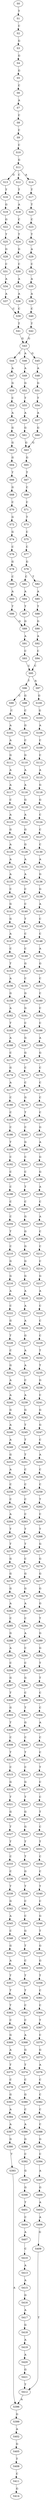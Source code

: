 strict digraph  {
	S0 -> S1 [ label = T ];
	S1 -> S2 [ label = C ];
	S2 -> S3 [ label = G ];
	S3 -> S4 [ label = G ];
	S4 -> S5 [ label = G ];
	S5 -> S6 [ label = C ];
	S6 -> S7 [ label = A ];
	S7 -> S8 [ label = C ];
	S8 -> S9 [ label = C ];
	S9 -> S10 [ label = C ];
	S10 -> S11 [ label = G ];
	S11 -> S12 [ label = C ];
	S11 -> S13 [ label = G ];
	S11 -> S14 [ label = A ];
	S12 -> S15 [ label = T ];
	S13 -> S16 [ label = T ];
	S14 -> S17 [ label = T ];
	S15 -> S18 [ label = A ];
	S16 -> S19 [ label = G ];
	S17 -> S20 [ label = T ];
	S18 -> S21 [ label = C ];
	S19 -> S22 [ label = G ];
	S20 -> S23 [ label = C ];
	S21 -> S24 [ label = T ];
	S22 -> S25 [ label = T ];
	S23 -> S26 [ label = T ];
	S24 -> S27 [ label = G ];
	S25 -> S28 [ label = G ];
	S26 -> S29 [ label = A ];
	S27 -> S30 [ label = C ];
	S28 -> S31 [ label = C ];
	S29 -> S32 [ label = C ];
	S30 -> S33 [ label = A ];
	S31 -> S34 [ label = A ];
	S32 -> S35 [ label = A ];
	S33 -> S36 [ label = A ];
	S34 -> S37 [ label = A ];
	S35 -> S38 [ label = A ];
	S36 -> S39 [ label = C ];
	S37 -> S39 [ label = C ];
	S38 -> S40 [ label = C ];
	S39 -> S41 [ label = T ];
	S40 -> S42 [ label = T ];
	S41 -> S43 [ label = G ];
	S42 -> S43 [ label = G ];
	S43 -> S44 [ label = C ];
	S43 -> S45 [ label = G ];
	S43 -> S46 [ label = A ];
	S44 -> S47 [ label = A ];
	S45 -> S48 [ label = A ];
	S46 -> S49 [ label = A ];
	S47 -> S50 [ label = G ];
	S48 -> S51 [ label = G ];
	S49 -> S52 [ label = G ];
	S50 -> S53 [ label = C ];
	S51 -> S54 [ label = T ];
	S52 -> S55 [ label = T ];
	S53 -> S56 [ label = A ];
	S54 -> S57 [ label = A ];
	S55 -> S58 [ label = A ];
	S56 -> S59 [ label = G ];
	S57 -> S60 [ label = G ];
	S58 -> S61 [ label = G ];
	S59 -> S62 [ label = G ];
	S60 -> S63 [ label = G ];
	S61 -> S63 [ label = G ];
	S62 -> S64 [ label = G ];
	S63 -> S65 [ label = G ];
	S64 -> S66 [ label = T ];
	S65 -> S67 [ label = T ];
	S66 -> S68 [ label = G ];
	S67 -> S69 [ label = C ];
	S68 -> S70 [ label = C ];
	S69 -> S71 [ label = C ];
	S70 -> S72 [ label = G ];
	S71 -> S73 [ label = T ];
	S72 -> S74 [ label = G ];
	S73 -> S75 [ label = C ];
	S74 -> S76 [ label = C ];
	S75 -> S77 [ label = C ];
	S76 -> S78 [ label = G ];
	S77 -> S79 [ label = G ];
	S78 -> S80 [ label = C ];
	S79 -> S81 [ label = C ];
	S79 -> S82 [ label = T ];
	S80 -> S83 [ label = A ];
	S81 -> S84 [ label = A ];
	S82 -> S85 [ label = A ];
	S83 -> S86 [ label = T ];
	S84 -> S87 [ label = T ];
	S85 -> S88 [ label = T ];
	S86 -> S89 [ label = G ];
	S87 -> S89 [ label = G ];
	S88 -> S90 [ label = G ];
	S89 -> S91 [ label = A ];
	S90 -> S92 [ label = A ];
	S91 -> S93 [ label = C ];
	S92 -> S94 [ label = C ];
	S93 -> S95 [ label = C ];
	S94 -> S95 [ label = C ];
	S95 -> S96 [ label = T ];
	S95 -> S97 [ label = A ];
	S96 -> S98 [ label = G ];
	S96 -> S99 [ label = C ];
	S97 -> S100 [ label = G ];
	S98 -> S101 [ label = C ];
	S99 -> S102 [ label = C ];
	S100 -> S103 [ label = G ];
	S101 -> S104 [ label = G ];
	S102 -> S105 [ label = A ];
	S103 -> S106 [ label = A ];
	S104 -> S107 [ label = C ];
	S105 -> S108 [ label = A ];
	S106 -> S109 [ label = C ];
	S107 -> S110 [ label = G ];
	S108 -> S111 [ label = G ];
	S109 -> S112 [ label = C ];
	S110 -> S113 [ label = A ];
	S111 -> S114 [ label = A ];
	S112 -> S115 [ label = A ];
	S113 -> S116 [ label = A ];
	S114 -> S117 [ label = A ];
	S115 -> S118 [ label = G ];
	S116 -> S119 [ label = G ];
	S117 -> S120 [ label = C ];
	S118 -> S121 [ label = G ];
	S119 -> S122 [ label = A ];
	S120 -> S123 [ label = A ];
	S121 -> S124 [ label = C ];
	S122 -> S125 [ label = G ];
	S123 -> S126 [ label = G ];
	S124 -> S127 [ label = C ];
	S125 -> S128 [ label = G ];
	S126 -> S129 [ label = A ];
	S127 -> S130 [ label = C ];
	S128 -> S131 [ label = A ];
	S129 -> S132 [ label = A ];
	S130 -> S133 [ label = A ];
	S131 -> S134 [ label = A ];
	S132 -> S135 [ label = A ];
	S133 -> S136 [ label = G ];
	S134 -> S137 [ label = C ];
	S135 -> S138 [ label = C ];
	S136 -> S139 [ label = G ];
	S137 -> S140 [ label = C ];
	S138 -> S141 [ label = G ];
	S139 -> S142 [ label = A ];
	S140 -> S143 [ label = T ];
	S141 -> S144 [ label = G ];
	S142 -> S145 [ label = C ];
	S143 -> S146 [ label = C ];
	S144 -> S147 [ label = A ];
	S145 -> S148 [ label = C ];
	S146 -> S149 [ label = C ];
	S147 -> S150 [ label = C ];
	S148 -> S151 [ label = A ];
	S149 -> S152 [ label = G ];
	S150 -> S153 [ label = T ];
	S151 -> S154 [ label = G ];
	S152 -> S155 [ label = C ];
	S153 -> S156 [ label = A ];
	S154 -> S157 [ label = C ];
	S155 -> S158 [ label = G ];
	S156 -> S159 [ label = G ];
	S157 -> S160 [ label = C ];
	S158 -> S161 [ label = G ];
	S159 -> S162 [ label = A ];
	S160 -> S163 [ label = C ];
	S161 -> S164 [ label = C ];
	S162 -> S165 [ label = T ];
	S163 -> S166 [ label = C ];
	S164 -> S167 [ label = G ];
	S165 -> S168 [ label = A ];
	S166 -> S169 [ label = A ];
	S167 -> S170 [ label = G ];
	S168 -> S171 [ label = C ];
	S169 -> S172 [ label = G ];
	S170 -> S173 [ label = C ];
	S171 -> S174 [ label = G ];
	S172 -> S175 [ label = C ];
	S173 -> S176 [ label = C ];
	S174 -> S177 [ label = A ];
	S175 -> S178 [ label = C ];
	S176 -> S179 [ label = G ];
	S177 -> S180 [ label = C ];
	S178 -> S181 [ label = C ];
	S179 -> S182 [ label = T ];
	S180 -> S183 [ label = C ];
	S181 -> S184 [ label = C ];
	S182 -> S185 [ label = C ];
	S183 -> S186 [ label = C ];
	S184 -> S187 [ label = G ];
	S185 -> S188 [ label = G ];
	S186 -> S189 [ label = T ];
	S187 -> S190 [ label = A ];
	S188 -> S191 [ label = C ];
	S189 -> S192 [ label = C ];
	S190 -> S193 [ label = G ];
	S191 -> S194 [ label = C ];
	S192 -> S195 [ label = C ];
	S193 -> S196 [ label = G ];
	S194 -> S197 [ label = T ];
	S195 -> S198 [ label = C ];
	S196 -> S199 [ label = A ];
	S197 -> S200 [ label = C ];
	S198 -> S201 [ label = C ];
	S199 -> S202 [ label = C ];
	S200 -> S203 [ label = G ];
	S201 -> S204 [ label = C ];
	S202 -> S205 [ label = A ];
	S203 -> S206 [ label = G ];
	S204 -> S207 [ label = T ];
	S205 -> S208 [ label = C ];
	S206 -> S209 [ label = G ];
	S207 -> S210 [ label = C ];
	S208 -> S211 [ label = C ];
	S209 -> S212 [ label = G ];
	S210 -> S213 [ label = G ];
	S211 -> S214 [ label = C ];
	S212 -> S215 [ label = G ];
	S213 -> S216 [ label = G ];
	S214 -> S217 [ label = G ];
	S215 -> S218 [ label = A ];
	S216 -> S219 [ label = A ];
	S217 -> S220 [ label = A ];
	S218 -> S221 [ label = A ];
	S219 -> S222 [ label = C ];
	S220 -> S223 [ label = C ];
	S221 -> S224 [ label = A ];
	S222 -> S225 [ label = G ];
	S223 -> S226 [ label = C ];
	S224 -> S227 [ label = G ];
	S225 -> S228 [ label = T ];
	S226 -> S229 [ label = C ];
	S227 -> S230 [ label = A ];
	S228 -> S231 [ label = C ];
	S229 -> S232 [ label = T ];
	S230 -> S233 [ label = A ];
	S231 -> S234 [ label = G ];
	S232 -> S235 [ label = T ];
	S233 -> S236 [ label = C ];
	S234 -> S237 [ label = A ];
	S235 -> S238 [ label = G ];
	S236 -> S239 [ label = A ];
	S237 -> S240 [ label = A ];
	S238 -> S241 [ label = C ];
	S239 -> S242 [ label = G ];
	S240 -> S243 [ label = G ];
	S241 -> S244 [ label = G ];
	S242 -> S245 [ label = T ];
	S243 -> S246 [ label = A ];
	S244 -> S247 [ label = G ];
	S245 -> S248 [ label = T ];
	S246 -> S249 [ label = A ];
	S247 -> S250 [ label = C ];
	S248 -> S251 [ label = T ];
	S249 -> S252 [ label = G ];
	S250 -> S253 [ label = A ];
	S251 -> S254 [ label = C ];
	S252 -> S255 [ label = A ];
	S253 -> S256 [ label = C ];
	S254 -> S257 [ label = C ];
	S255 -> S258 [ label = C ];
	S256 -> S259 [ label = C ];
	S257 -> S260 [ label = C ];
	S258 -> S261 [ label = C ];
	S259 -> S262 [ label = T ];
	S260 -> S263 [ label = C ];
	S261 -> S264 [ label = A ];
	S262 -> S265 [ label = C ];
	S263 -> S266 [ label = T ];
	S264 -> S267 [ label = T ];
	S265 -> S268 [ label = T ];
	S266 -> S269 [ label = T ];
	S267 -> S270 [ label = T ];
	S268 -> S271 [ label = G ];
	S269 -> S272 [ label = C ];
	S270 -> S273 [ label = G ];
	S271 -> S274 [ label = G ];
	S272 -> S275 [ label = G ];
	S273 -> S276 [ label = G ];
	S274 -> S277 [ label = G ];
	S275 -> S278 [ label = G ];
	S276 -> S279 [ label = G ];
	S277 -> S280 [ label = G ];
	S278 -> S281 [ label = A ];
	S279 -> S282 [ label = A ];
	S280 -> S283 [ label = G ];
	S281 -> S284 [ label = C ];
	S282 -> S285 [ label = C ];
	S283 -> S286 [ label = T ];
	S284 -> S287 [ label = A ];
	S285 -> S288 [ label = G ];
	S286 -> S289 [ label = G ];
	S287 -> S290 [ label = C ];
	S288 -> S291 [ label = A ];
	S289 -> S292 [ label = G ];
	S290 -> S293 [ label = C ];
	S291 -> S294 [ label = C ];
	S292 -> S295 [ label = T ];
	S293 -> S296 [ label = G ];
	S294 -> S297 [ label = G ];
	S295 -> S298 [ label = T ];
	S296 -> S299 [ label = C ];
	S297 -> S300 [ label = T ];
	S298 -> S301 [ label = C ];
	S299 -> S302 [ label = T ];
	S300 -> S303 [ label = G ];
	S301 -> S304 [ label = C ];
	S302 -> S305 [ label = G ];
	S303 -> S306 [ label = T ];
	S304 -> S307 [ label = A ];
	S305 -> S308 [ label = C ];
	S306 -> S309 [ label = C ];
	S307 -> S310 [ label = C ];
	S308 -> S311 [ label = T ];
	S309 -> S312 [ label = T ];
	S310 -> S313 [ label = C ];
	S311 -> S314 [ label = C ];
	S312 -> S315 [ label = C ];
	S313 -> S316 [ label = T ];
	S314 -> S317 [ label = G ];
	S315 -> S318 [ label = G ];
	S316 -> S319 [ label = C ];
	S317 -> S320 [ label = T ];
	S318 -> S321 [ label = T ];
	S319 -> S322 [ label = C ];
	S320 -> S323 [ label = G ];
	S321 -> S324 [ label = G ];
	S322 -> S325 [ label = T ];
	S323 -> S326 [ label = G ];
	S324 -> S327 [ label = T ];
	S325 -> S328 [ label = C ];
	S326 -> S329 [ label = T ];
	S327 -> S330 [ label = T ];
	S328 -> S331 [ label = T ];
	S329 -> S332 [ label = T ];
	S330 -> S333 [ label = C ];
	S331 -> S334 [ label = C ];
	S332 -> S335 [ label = G ];
	S333 -> S336 [ label = C ];
	S334 -> S337 [ label = C ];
	S335 -> S338 [ label = T ];
	S336 -> S339 [ label = T ];
	S337 -> S340 [ label = T ];
	S338 -> S341 [ label = C ];
	S339 -> S342 [ label = G ];
	S340 -> S343 [ label = C ];
	S341 -> S344 [ label = C ];
	S342 -> S345 [ label = A ];
	S343 -> S346 [ label = G ];
	S344 -> S347 [ label = G ];
	S345 -> S348 [ label = C ];
	S346 -> S349 [ label = T ];
	S347 -> S350 [ label = T ];
	S348 -> S351 [ label = G ];
	S349 -> S352 [ label = G ];
	S350 -> S353 [ label = C ];
	S351 -> S354 [ label = A ];
	S352 -> S355 [ label = G ];
	S353 -> S356 [ label = T ];
	S354 -> S357 [ label = T ];
	S355 -> S358 [ label = T ];
	S356 -> S359 [ label = T ];
	S357 -> S360 [ label = T ];
	S358 -> S361 [ label = C ];
	S359 -> S362 [ label = C ];
	S360 -> S363 [ label = T ];
	S361 -> S364 [ label = C ];
	S362 -> S365 [ label = C ];
	S363 -> S366 [ label = C ];
	S364 -> S367 [ label = T ];
	S365 -> S368 [ label = A ];
	S366 -> S369 [ label = G ];
	S367 -> S370 [ label = C ];
	S368 -> S371 [ label = G ];
	S369 -> S372 [ label = A ];
	S370 -> S373 [ label = G ];
	S371 -> S374 [ label = T ];
	S372 -> S375 [ label = T ];
	S373 -> S376 [ label = A ];
	S374 -> S377 [ label = C ];
	S375 -> S378 [ label = C ];
	S376 -> S379 [ label = C ];
	S377 -> S380 [ label = G ];
	S378 -> S381 [ label = G ];
	S379 -> S382 [ label = C ];
	S380 -> S383 [ label = C ];
	S381 -> S384 [ label = A ];
	S382 -> S385 [ label = C ];
	S383 -> S386 [ label = A ];
	S384 -> S387 [ label = A ];
	S385 -> S388 [ label = C ];
	S386 -> S389 [ label = G ];
	S387 -> S390 [ label = G ];
	S388 -> S391 [ label = G ];
	S389 -> S392 [ label = C ];
	S390 -> S393 [ label = T ];
	S391 -> S394 [ label = C ];
	S392 -> S395 [ label = G ];
	S393 -> S396 [ label = A ];
	S394 -> S397 [ label = A ];
	S395 -> S398 [ label = G ];
	S396 -> S399 [ label = G ];
	S397 -> S400 [ label = G ];
	S398 -> S401 [ label = T ];
	S399 -> S402 [ label = A ];
	S400 -> S403 [ label = A ];
	S401 -> S404 [ label = C ];
	S402 -> S405 [ label = G ];
	S403 -> S406 [ label = A ];
	S404 -> S407 [ label = A ];
	S405 -> S408 [ label = T ];
	S406 -> S409 [ label = G ];
	S407 -> S410 [ label = C ];
	S408 -> S411 [ label = C ];
	S409 -> S412 [ label = T ];
	S410 -> S413 [ label = A ];
	S411 -> S414 [ label = G ];
	S412 -> S396 [ label = A ];
	S413 -> S415 [ label = A ];
	S415 -> S416 [ label = G ];
	S416 -> S417 [ label = A ];
	S417 -> S418 [ label = G ];
	S418 -> S419 [ label = A ];
	S419 -> S420 [ label = A ];
	S420 -> S421 [ label = G ];
	S421 -> S412 [ label = T ];
}
